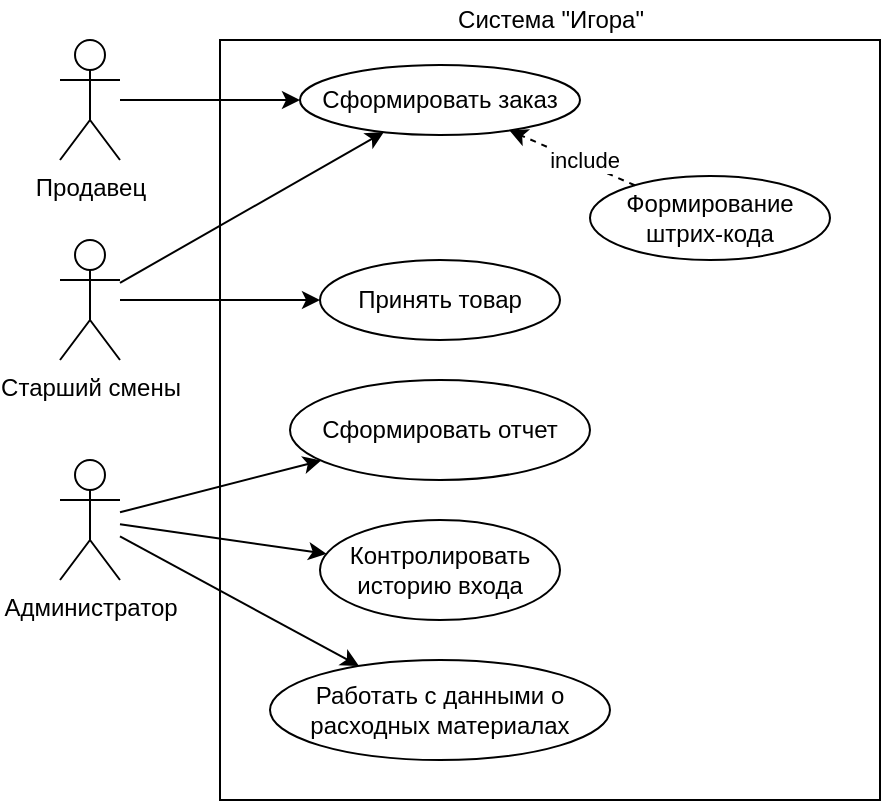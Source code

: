 <mxfile version="18.1.1" type="device"><diagram id="RiIBvN4znbB7wMvq_Jkr" name="Page-1"><mxGraphModel dx="1274" dy="671" grid="1" gridSize="10" guides="1" tooltips="1" connect="1" arrows="1" fold="1" page="1" pageScale="1" pageWidth="827" pageHeight="1169" math="0" shadow="0"><root><mxCell id="0"/><mxCell id="1" parent="0"/><mxCell id="KRqV-_Ec7BNPgLX3dgc2-27" value="" style="rounded=0;whiteSpace=wrap;html=1;fillColor=none;" vertex="1" parent="1"><mxGeometry x="210" y="110" width="330" height="380" as="geometry"/></mxCell><mxCell id="KRqV-_Ec7BNPgLX3dgc2-3" value="Продавец" style="shape=umlActor;verticalLabelPosition=bottom;verticalAlign=top;html=1;outlineConnect=0;fillColor=none;" vertex="1" parent="1"><mxGeometry x="130" y="110" width="30" height="60" as="geometry"/></mxCell><mxCell id="KRqV-_Ec7BNPgLX3dgc2-4" value="Администратор" style="shape=umlActor;verticalLabelPosition=bottom;verticalAlign=top;html=1;outlineConnect=0;fillColor=none;" vertex="1" parent="1"><mxGeometry x="130" y="320" width="30" height="60" as="geometry"/></mxCell><mxCell id="KRqV-_Ec7BNPgLX3dgc2-5" value="Старший смены" style="shape=umlActor;verticalLabelPosition=bottom;verticalAlign=top;html=1;outlineConnect=0;fillColor=none;" vertex="1" parent="1"><mxGeometry x="130" y="210" width="30" height="60" as="geometry"/></mxCell><mxCell id="KRqV-_Ec7BNPgLX3dgc2-7" value="Сформировать заказ" style="ellipse;whiteSpace=wrap;html=1;fillColor=none;" vertex="1" parent="1"><mxGeometry x="250" y="122.5" width="140" height="35" as="geometry"/></mxCell><mxCell id="KRqV-_Ec7BNPgLX3dgc2-8" value="Принять товар" style="ellipse;whiteSpace=wrap;html=1;fillColor=none;" vertex="1" parent="1"><mxGeometry x="260" y="220" width="120" height="40" as="geometry"/></mxCell><mxCell id="KRqV-_Ec7BNPgLX3dgc2-9" value="Сформировать отчет" style="ellipse;whiteSpace=wrap;html=1;fillColor=none;" vertex="1" parent="1"><mxGeometry x="245" y="280" width="150" height="50" as="geometry"/></mxCell><mxCell id="KRqV-_Ec7BNPgLX3dgc2-10" value="Контролировать историю входа" style="ellipse;whiteSpace=wrap;html=1;fillColor=none;" vertex="1" parent="1"><mxGeometry x="260" y="350" width="120" height="50" as="geometry"/></mxCell><mxCell id="KRqV-_Ec7BNPgLX3dgc2-11" value="Работать с данными о расходных материалах" style="ellipse;whiteSpace=wrap;html=1;fillColor=none;" vertex="1" parent="1"><mxGeometry x="235" y="420" width="170" height="50" as="geometry"/></mxCell><mxCell id="KRqV-_Ec7BNPgLX3dgc2-13" value="" style="endArrow=classic;html=1;rounded=0;" edge="1" parent="1" source="KRqV-_Ec7BNPgLX3dgc2-5" target="KRqV-_Ec7BNPgLX3dgc2-8"><mxGeometry width="50" height="50" relative="1" as="geometry"><mxPoint x="150" y="150" as="sourcePoint"/><mxPoint x="250" y="150" as="targetPoint"/></mxGeometry></mxCell><mxCell id="KRqV-_Ec7BNPgLX3dgc2-17" value="" style="endArrow=classic;html=1;rounded=0;" edge="1" parent="1" source="KRqV-_Ec7BNPgLX3dgc2-5" target="KRqV-_Ec7BNPgLX3dgc2-7"><mxGeometry width="50" height="50" relative="1" as="geometry"><mxPoint x="150" y="278.378" as="sourcePoint"/><mxPoint x="260.774" y="266.403" as="targetPoint"/></mxGeometry></mxCell><mxCell id="KRqV-_Ec7BNPgLX3dgc2-18" value="" style="endArrow=classic;html=1;rounded=0;" edge="1" parent="1" source="KRqV-_Ec7BNPgLX3dgc2-4" target="KRqV-_Ec7BNPgLX3dgc2-9"><mxGeometry width="50" height="50" relative="1" as="geometry"><mxPoint x="150" y="250" as="sourcePoint"/><mxPoint x="250" y="250" as="targetPoint"/></mxGeometry></mxCell><mxCell id="KRqV-_Ec7BNPgLX3dgc2-19" value="" style="endArrow=classic;html=1;rounded=0;" edge="1" parent="1" source="KRqV-_Ec7BNPgLX3dgc2-4" target="KRqV-_Ec7BNPgLX3dgc2-10"><mxGeometry width="50" height="50" relative="1" as="geometry"><mxPoint x="160" y="260" as="sourcePoint"/><mxPoint x="260" y="260" as="targetPoint"/></mxGeometry></mxCell><mxCell id="KRqV-_Ec7BNPgLX3dgc2-20" value="" style="endArrow=classic;html=1;rounded=0;" edge="1" parent="1" source="KRqV-_Ec7BNPgLX3dgc2-4" target="KRqV-_Ec7BNPgLX3dgc2-11"><mxGeometry width="50" height="50" relative="1" as="geometry"><mxPoint x="170" y="270" as="sourcePoint"/><mxPoint x="270" y="270" as="targetPoint"/></mxGeometry></mxCell><mxCell id="KRqV-_Ec7BNPgLX3dgc2-24" style="rounded=0;orthogonalLoop=1;jettySize=auto;html=1;dashed=1;" edge="1" parent="1" source="KRqV-_Ec7BNPgLX3dgc2-22" target="KRqV-_Ec7BNPgLX3dgc2-7"><mxGeometry relative="1" as="geometry"/></mxCell><mxCell id="KRqV-_Ec7BNPgLX3dgc2-25" value="include" style="edgeLabel;html=1;align=center;verticalAlign=middle;resizable=0;points=[];" vertex="1" connectable="0" parent="KRqV-_Ec7BNPgLX3dgc2-24"><mxGeometry x="-0.35" relative="1" as="geometry"><mxPoint x="-5" y="-4" as="offset"/></mxGeometry></mxCell><mxCell id="KRqV-_Ec7BNPgLX3dgc2-22" value="Формирование штрих-кода" style="ellipse;whiteSpace=wrap;html=1;fillColor=none;" vertex="1" parent="1"><mxGeometry x="395" y="178" width="120" height="42" as="geometry"/></mxCell><mxCell id="KRqV-_Ec7BNPgLX3dgc2-28" value="" style="endArrow=classic;html=1;rounded=0;endFill=1;" edge="1" parent="1" source="KRqV-_Ec7BNPgLX3dgc2-3" target="KRqV-_Ec7BNPgLX3dgc2-7"><mxGeometry width="50" height="50" relative="1" as="geometry"><mxPoint x="140" y="140" as="sourcePoint"/><mxPoint x="250" y="140" as="targetPoint"/></mxGeometry></mxCell><mxCell id="KRqV-_Ec7BNPgLX3dgc2-30" value="Система &quot;Игора&quot;" style="text;html=1;align=center;verticalAlign=middle;resizable=0;points=[];autosize=1;strokeColor=none;fillColor=none;" vertex="1" parent="1"><mxGeometry x="320" y="90" width="110" height="20" as="geometry"/></mxCell></root></mxGraphModel></diagram></mxfile>